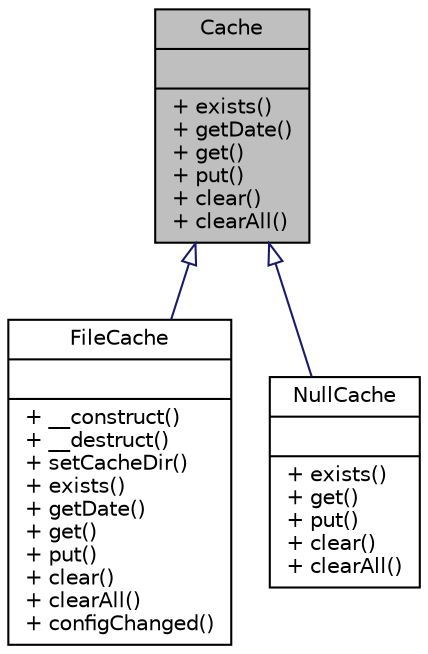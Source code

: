 digraph "Cache"
{
  edge [fontname="Helvetica",fontsize="10",labelfontname="Helvetica",labelfontsize="10"];
  node [fontname="Helvetica",fontsize="10",shape=record];
  Node0 [label="{Cache\n||+ exists()\l+ getDate()\l+ get()\l+ put()\l+ clear()\l+ clearAll()\l}",height=0.2,width=0.4,color="black", fillcolor="grey75", style="filled", fontcolor="black"];
  Node0 -> Node1 [dir="back",color="midnightblue",fontsize="10",style="solid",arrowtail="onormal",fontname="Helvetica"];
  Node1 [label="{FileCache\n||+ __construct()\l+ __destruct()\l+ setCacheDir()\l+ exists()\l+ getDate()\l+ get()\l+ put()\l+ clear()\l+ clearAll()\l+ configChanged()\l}",height=0.2,width=0.4,color="black", fillcolor="white", style="filled",URL="$classwcmf_1_1lib_1_1io_1_1impl_1_1_file_cache.html",tooltip="FileCache provides simple caching functionality. "];
  Node0 -> Node2 [dir="back",color="midnightblue",fontsize="10",style="solid",arrowtail="onormal",fontname="Helvetica"];
  Node2 [label="{NullCache\n||+ exists()\l+ get()\l+ put()\l+ clear()\l+ clearAll()\l}",height=0.2,width=0.4,color="black", fillcolor="white", style="filled",URL="$classwcmf_1_1lib_1_1io_1_1impl_1_1_null_cache.html",tooltip="NullCache acts as no cache. "];
}
